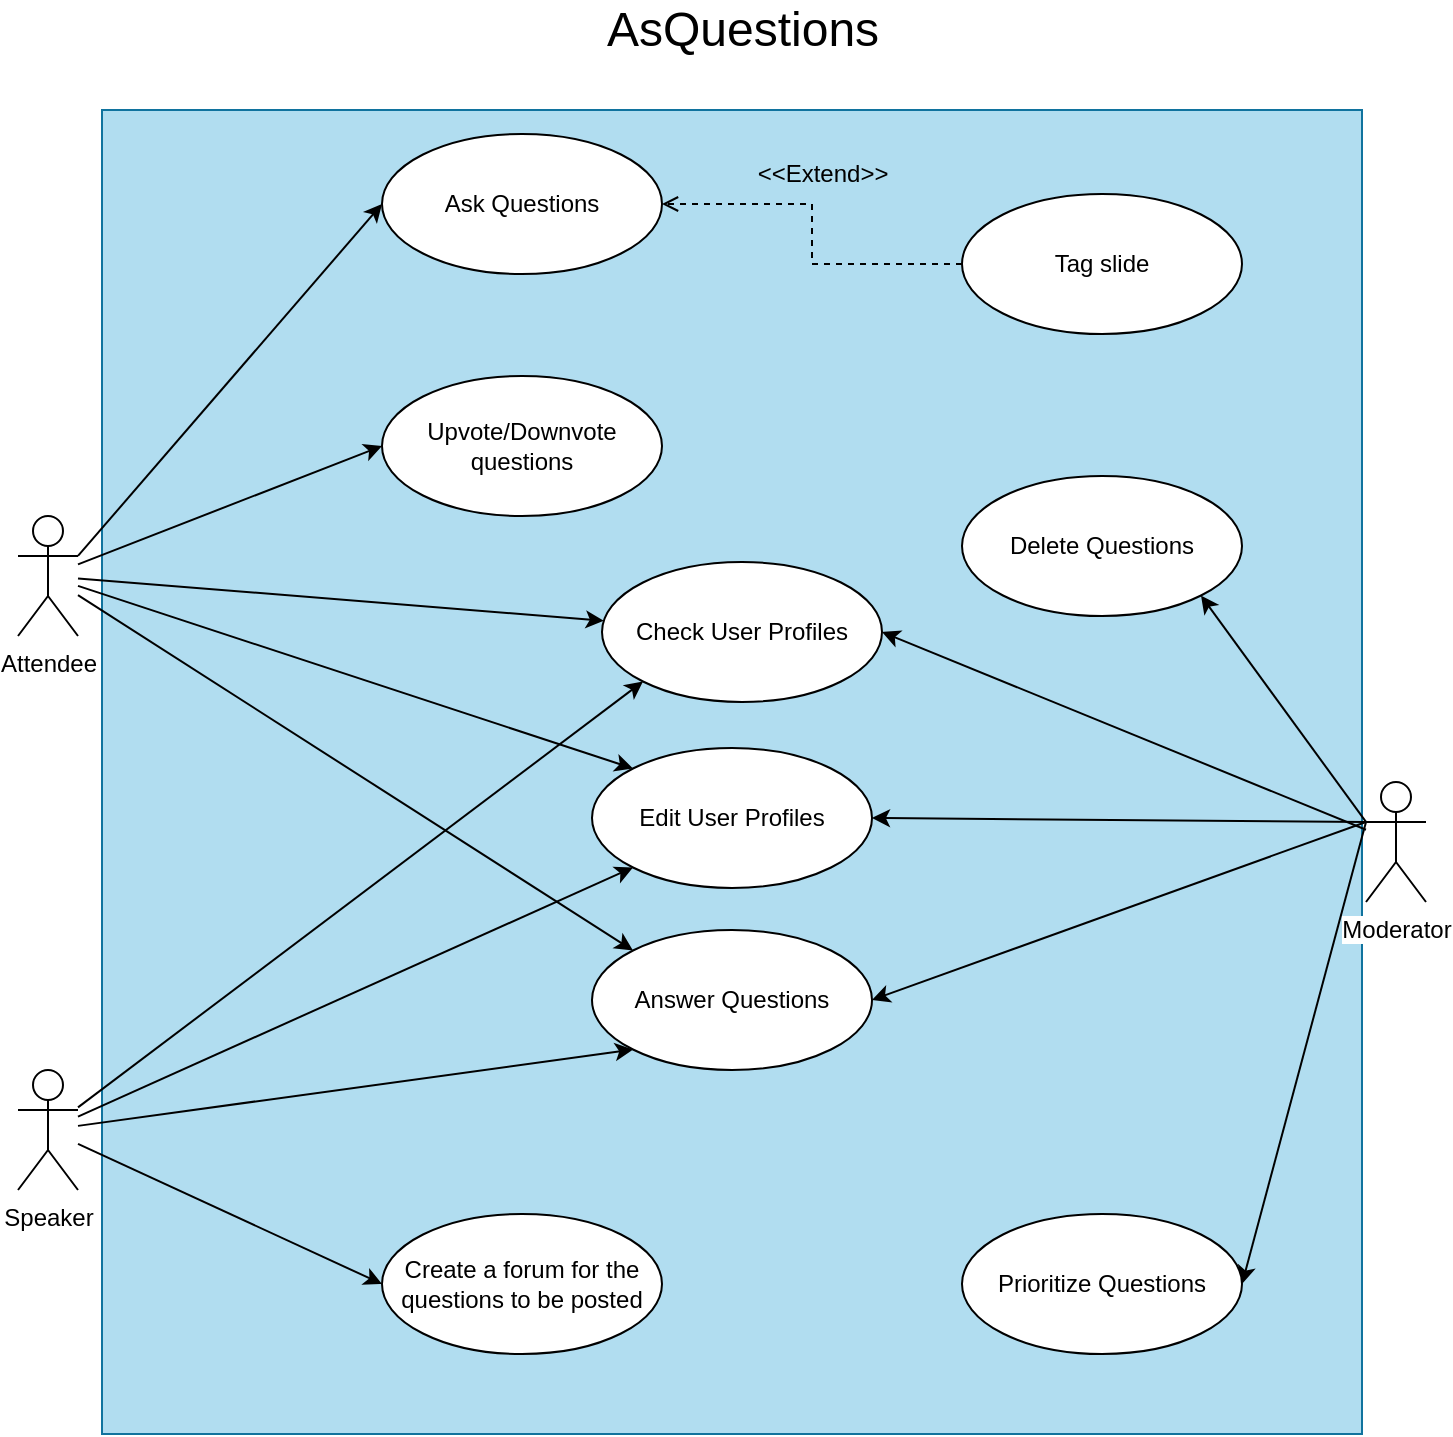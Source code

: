 <mxfile version="14.0.5" type="device"><diagram id="pEUQ0cPQ_K731lfghjQQ" name="Page-1"><mxGraphModel dx="1483" dy="881" grid="0" gridSize="10" guides="1" tooltips="1" connect="1" arrows="1" fold="1" page="1" pageScale="1" pageWidth="850" pageHeight="1100" math="0" shadow="0"><root><mxCell id="0"/><mxCell id="1" parent="0"/><mxCell id="MJNEMBsN2tP0HU8L7YsP-6" value="" style="rounded=0;whiteSpace=wrap;html=1;fillColor=#b1ddf0;strokeColor=#10739e;" parent="1" vertex="1"><mxGeometry x="160" y="57" width="630" height="662" as="geometry"/></mxCell><mxCell id="MJNEMBsN2tP0HU8L7YsP-1" style="rounded=0;orthogonalLoop=1;jettySize=auto;html=1;entryX=0;entryY=0;entryDx=0;entryDy=0;" parent="1" source="RdcaIyqDDZqi6nR92lnq-1" target="RdcaIyqDDZqi6nR92lnq-20" edge="1"><mxGeometry relative="1" as="geometry"><mxPoint x="250" y="359" as="targetPoint"/></mxGeometry></mxCell><mxCell id="C2KLifPRJu_7dF6ToUqX-17" style="rounded=0;orthogonalLoop=1;jettySize=auto;html=1;entryX=0;entryY=0.5;entryDx=0;entryDy=0;" parent="1" source="RdcaIyqDDZqi6nR92lnq-1" target="RdcaIyqDDZqi6nR92lnq-14" edge="1"><mxGeometry relative="1" as="geometry"/></mxCell><mxCell id="C2KLifPRJu_7dF6ToUqX-19" style="rounded=0;orthogonalLoop=1;jettySize=auto;html=1;" parent="1" source="RdcaIyqDDZqi6nR92lnq-1" target="F2oJVbp3Kih6XHfN9CQ6-1" edge="1"><mxGeometry relative="1" as="geometry"/></mxCell><mxCell id="_JHUchEOJXvBSg6iLu6K-1" style="rounded=0;orthogonalLoop=1;jettySize=auto;html=1;entryX=0;entryY=0.5;entryDx=0;entryDy=0;exitX=1;exitY=0.333;exitDx=0;exitDy=0;exitPerimeter=0;" edge="1" parent="1" source="RdcaIyqDDZqi6nR92lnq-1" target="RdcaIyqDDZqi6nR92lnq-3"><mxGeometry relative="1" as="geometry"><mxPoint x="130" y="189" as="sourcePoint"/></mxGeometry></mxCell><mxCell id="_JHUchEOJXvBSg6iLu6K-2" style="edgeStyle=none;rounded=0;orthogonalLoop=1;jettySize=auto;html=1;entryX=0;entryY=0;entryDx=0;entryDy=0;" edge="1" parent="1" source="RdcaIyqDDZqi6nR92lnq-1" target="C2KLifPRJu_7dF6ToUqX-1"><mxGeometry relative="1" as="geometry"/></mxCell><mxCell id="RdcaIyqDDZqi6nR92lnq-1" value="Attendee" style="shape=umlActor;verticalLabelPosition=bottom;labelBackgroundColor=#ffffff;verticalAlign=top;html=1;" parent="1" vertex="1"><mxGeometry x="118" y="260" width="30" height="60" as="geometry"/></mxCell><mxCell id="RdcaIyqDDZqi6nR92lnq-3" value="Ask Questions" style="ellipse;whiteSpace=wrap;html=1;" parent="1" vertex="1"><mxGeometry x="300" y="69" width="140" height="70" as="geometry"/></mxCell><mxCell id="RdcaIyqDDZqi6nR92lnq-14" value="Upvote/Downvote questions" style="ellipse;whiteSpace=wrap;html=1;" parent="1" vertex="1"><mxGeometry x="300" y="190" width="140" height="70" as="geometry"/></mxCell><mxCell id="RdcaIyqDDZqi6nR92lnq-42" style="edgeStyle=orthogonalEdgeStyle;rounded=0;orthogonalLoop=1;jettySize=auto;html=1;exitX=0;exitY=0.5;exitDx=0;exitDy=0;dashed=1;endArrow=open;endFill=0;" parent="1" source="RdcaIyqDDZqi6nR92lnq-15" target="RdcaIyqDDZqi6nR92lnq-3" edge="1"><mxGeometry relative="1" as="geometry"/></mxCell><mxCell id="RdcaIyqDDZqi6nR92lnq-15" value="Tag slide" style="ellipse;whiteSpace=wrap;html=1;" parent="1" vertex="1"><mxGeometry x="590" y="99" width="140" height="70" as="geometry"/></mxCell><mxCell id="C2KLifPRJu_7dF6ToUqX-11" style="rounded=0;orthogonalLoop=1;jettySize=auto;html=1;entryX=0;entryY=1;entryDx=0;entryDy=0;" parent="1" source="RdcaIyqDDZqi6nR92lnq-16" target="F2oJVbp3Kih6XHfN9CQ6-1" edge="1"><mxGeometry relative="1" as="geometry"/></mxCell><mxCell id="C2KLifPRJu_7dF6ToUqX-12" style="rounded=0;orthogonalLoop=1;jettySize=auto;html=1;entryX=0;entryY=1;entryDx=0;entryDy=0;" parent="1" source="RdcaIyqDDZqi6nR92lnq-16" target="C2KLifPRJu_7dF6ToUqX-1" edge="1"><mxGeometry relative="1" as="geometry"/></mxCell><mxCell id="C2KLifPRJu_7dF6ToUqX-13" style="rounded=0;orthogonalLoop=1;jettySize=auto;html=1;entryX=0;entryY=0.5;entryDx=0;entryDy=0;" parent="1" source="RdcaIyqDDZqi6nR92lnq-16" target="RdcaIyqDDZqi6nR92lnq-39" edge="1"><mxGeometry relative="1" as="geometry"/></mxCell><mxCell id="C2KLifPRJu_7dF6ToUqX-14" style="rounded=0;orthogonalLoop=1;jettySize=auto;html=1;entryX=0;entryY=1;entryDx=0;entryDy=0;" parent="1" source="RdcaIyqDDZqi6nR92lnq-16" target="RdcaIyqDDZqi6nR92lnq-20" edge="1"><mxGeometry relative="1" as="geometry"/></mxCell><mxCell id="RdcaIyqDDZqi6nR92lnq-16" value="Speaker" style="shape=umlActor;verticalLabelPosition=bottom;labelBackgroundColor=#ffffff;verticalAlign=top;html=1;" parent="1" vertex="1"><mxGeometry x="118" y="537" width="30" height="60" as="geometry"/></mxCell><mxCell id="RdcaIyqDDZqi6nR92lnq-19" value="Delete Questions" style="ellipse;whiteSpace=wrap;html=1;" parent="1" vertex="1"><mxGeometry x="590" y="240" width="140" height="70" as="geometry"/></mxCell><mxCell id="RdcaIyqDDZqi6nR92lnq-20" value="Answer Questions" style="ellipse;whiteSpace=wrap;html=1;" parent="1" vertex="1"><mxGeometry x="405" y="467" width="140" height="70" as="geometry"/></mxCell><mxCell id="RdcaIyqDDZqi6nR92lnq-37" style="rounded=0;orthogonalLoop=1;jettySize=auto;html=1;exitX=0;exitY=0.333;exitDx=0;exitDy=0;exitPerimeter=0;entryX=1;entryY=1;entryDx=0;entryDy=0;" parent="1" source="RdcaIyqDDZqi6nR92lnq-24" target="RdcaIyqDDZqi6nR92lnq-19" edge="1"><mxGeometry relative="1" as="geometry"/></mxCell><mxCell id="MJNEMBsN2tP0HU8L7YsP-4" style="rounded=0;orthogonalLoop=1;jettySize=auto;html=1;entryX=1;entryY=0.5;entryDx=0;entryDy=0;exitX=0;exitY=0.333;exitDx=0;exitDy=0;exitPerimeter=0;" parent="1" source="RdcaIyqDDZqi6nR92lnq-24" target="MJNEMBsN2tP0HU8L7YsP-3" edge="1"><mxGeometry relative="1" as="geometry"><mxPoint x="132" y="804" as="sourcePoint"/></mxGeometry></mxCell><mxCell id="SQl4o804T6dn97UI5RYl-14" style="rounded=0;orthogonalLoop=1;jettySize=auto;html=1;entryX=1;entryY=0.5;entryDx=0;entryDy=0;exitX=0;exitY=0.333;exitDx=0;exitDy=0;exitPerimeter=0;" parent="1" source="RdcaIyqDDZqi6nR92lnq-24" target="RdcaIyqDDZqi6nR92lnq-20" edge="1"><mxGeometry relative="1" as="geometry"/></mxCell><mxCell id="C2KLifPRJu_7dF6ToUqX-4" style="rounded=0;orthogonalLoop=1;jettySize=auto;html=1;entryX=1;entryY=0.5;entryDx=0;entryDy=0;exitX=0;exitY=0.333;exitDx=0;exitDy=0;exitPerimeter=0;" parent="1" source="RdcaIyqDDZqi6nR92lnq-24" target="C2KLifPRJu_7dF6ToUqX-1" edge="1"><mxGeometry relative="1" as="geometry"/></mxCell><mxCell id="C2KLifPRJu_7dF6ToUqX-10" style="rounded=0;orthogonalLoop=1;jettySize=auto;html=1;entryX=1;entryY=0.5;entryDx=0;entryDy=0;" parent="1" source="RdcaIyqDDZqi6nR92lnq-24" target="F2oJVbp3Kih6XHfN9CQ6-1" edge="1"><mxGeometry relative="1" as="geometry"/></mxCell><mxCell id="RdcaIyqDDZqi6nR92lnq-24" value="Moderator" style="shape=umlActor;verticalLabelPosition=bottom;labelBackgroundColor=#ffffff;verticalAlign=top;html=1;" parent="1" vertex="1"><mxGeometry x="792" y="393" width="30" height="60" as="geometry"/></mxCell><mxCell id="RdcaIyqDDZqi6nR92lnq-39" value="Create a forum for the questions to be posted" style="ellipse;whiteSpace=wrap;html=1;" parent="1" vertex="1"><mxGeometry x="300" y="609" width="140" height="70" as="geometry"/></mxCell><mxCell id="RdcaIyqDDZqi6nR92lnq-44" value="&amp;lt;&amp;lt;Extend&amp;gt;&amp;gt;" style="text;html=1;align=center;verticalAlign=middle;resizable=0;points=[];autosize=1;" parent="1" vertex="1"><mxGeometry x="480" y="79" width="80" height="20" as="geometry"/></mxCell><mxCell id="RdcaIyqDDZqi6nR92lnq-56" value="&lt;font style=&quot;font-size: 24px&quot;&gt;AsQuestions&lt;/font&gt;" style="text;html=1;align=center;verticalAlign=middle;resizable=0;points=[];autosize=1;" parent="1" vertex="1"><mxGeometry x="405" y="7" width="150" height="20" as="geometry"/></mxCell><mxCell id="MJNEMBsN2tP0HU8L7YsP-3" value="Prioritize Questions" style="ellipse;whiteSpace=wrap;html=1;" parent="1" vertex="1"><mxGeometry x="590" y="609" width="140" height="70" as="geometry"/></mxCell><mxCell id="F2oJVbp3Kih6XHfN9CQ6-1" value="Check User Profiles" style="ellipse;whiteSpace=wrap;html=1;" parent="1" vertex="1"><mxGeometry x="410" y="283" width="140" height="70" as="geometry"/></mxCell><mxCell id="C2KLifPRJu_7dF6ToUqX-1" value="Edit User Profiles" style="ellipse;whiteSpace=wrap;html=1;" parent="1" vertex="1"><mxGeometry x="405" y="376" width="140" height="70" as="geometry"/></mxCell></root></mxGraphModel></diagram></mxfile>